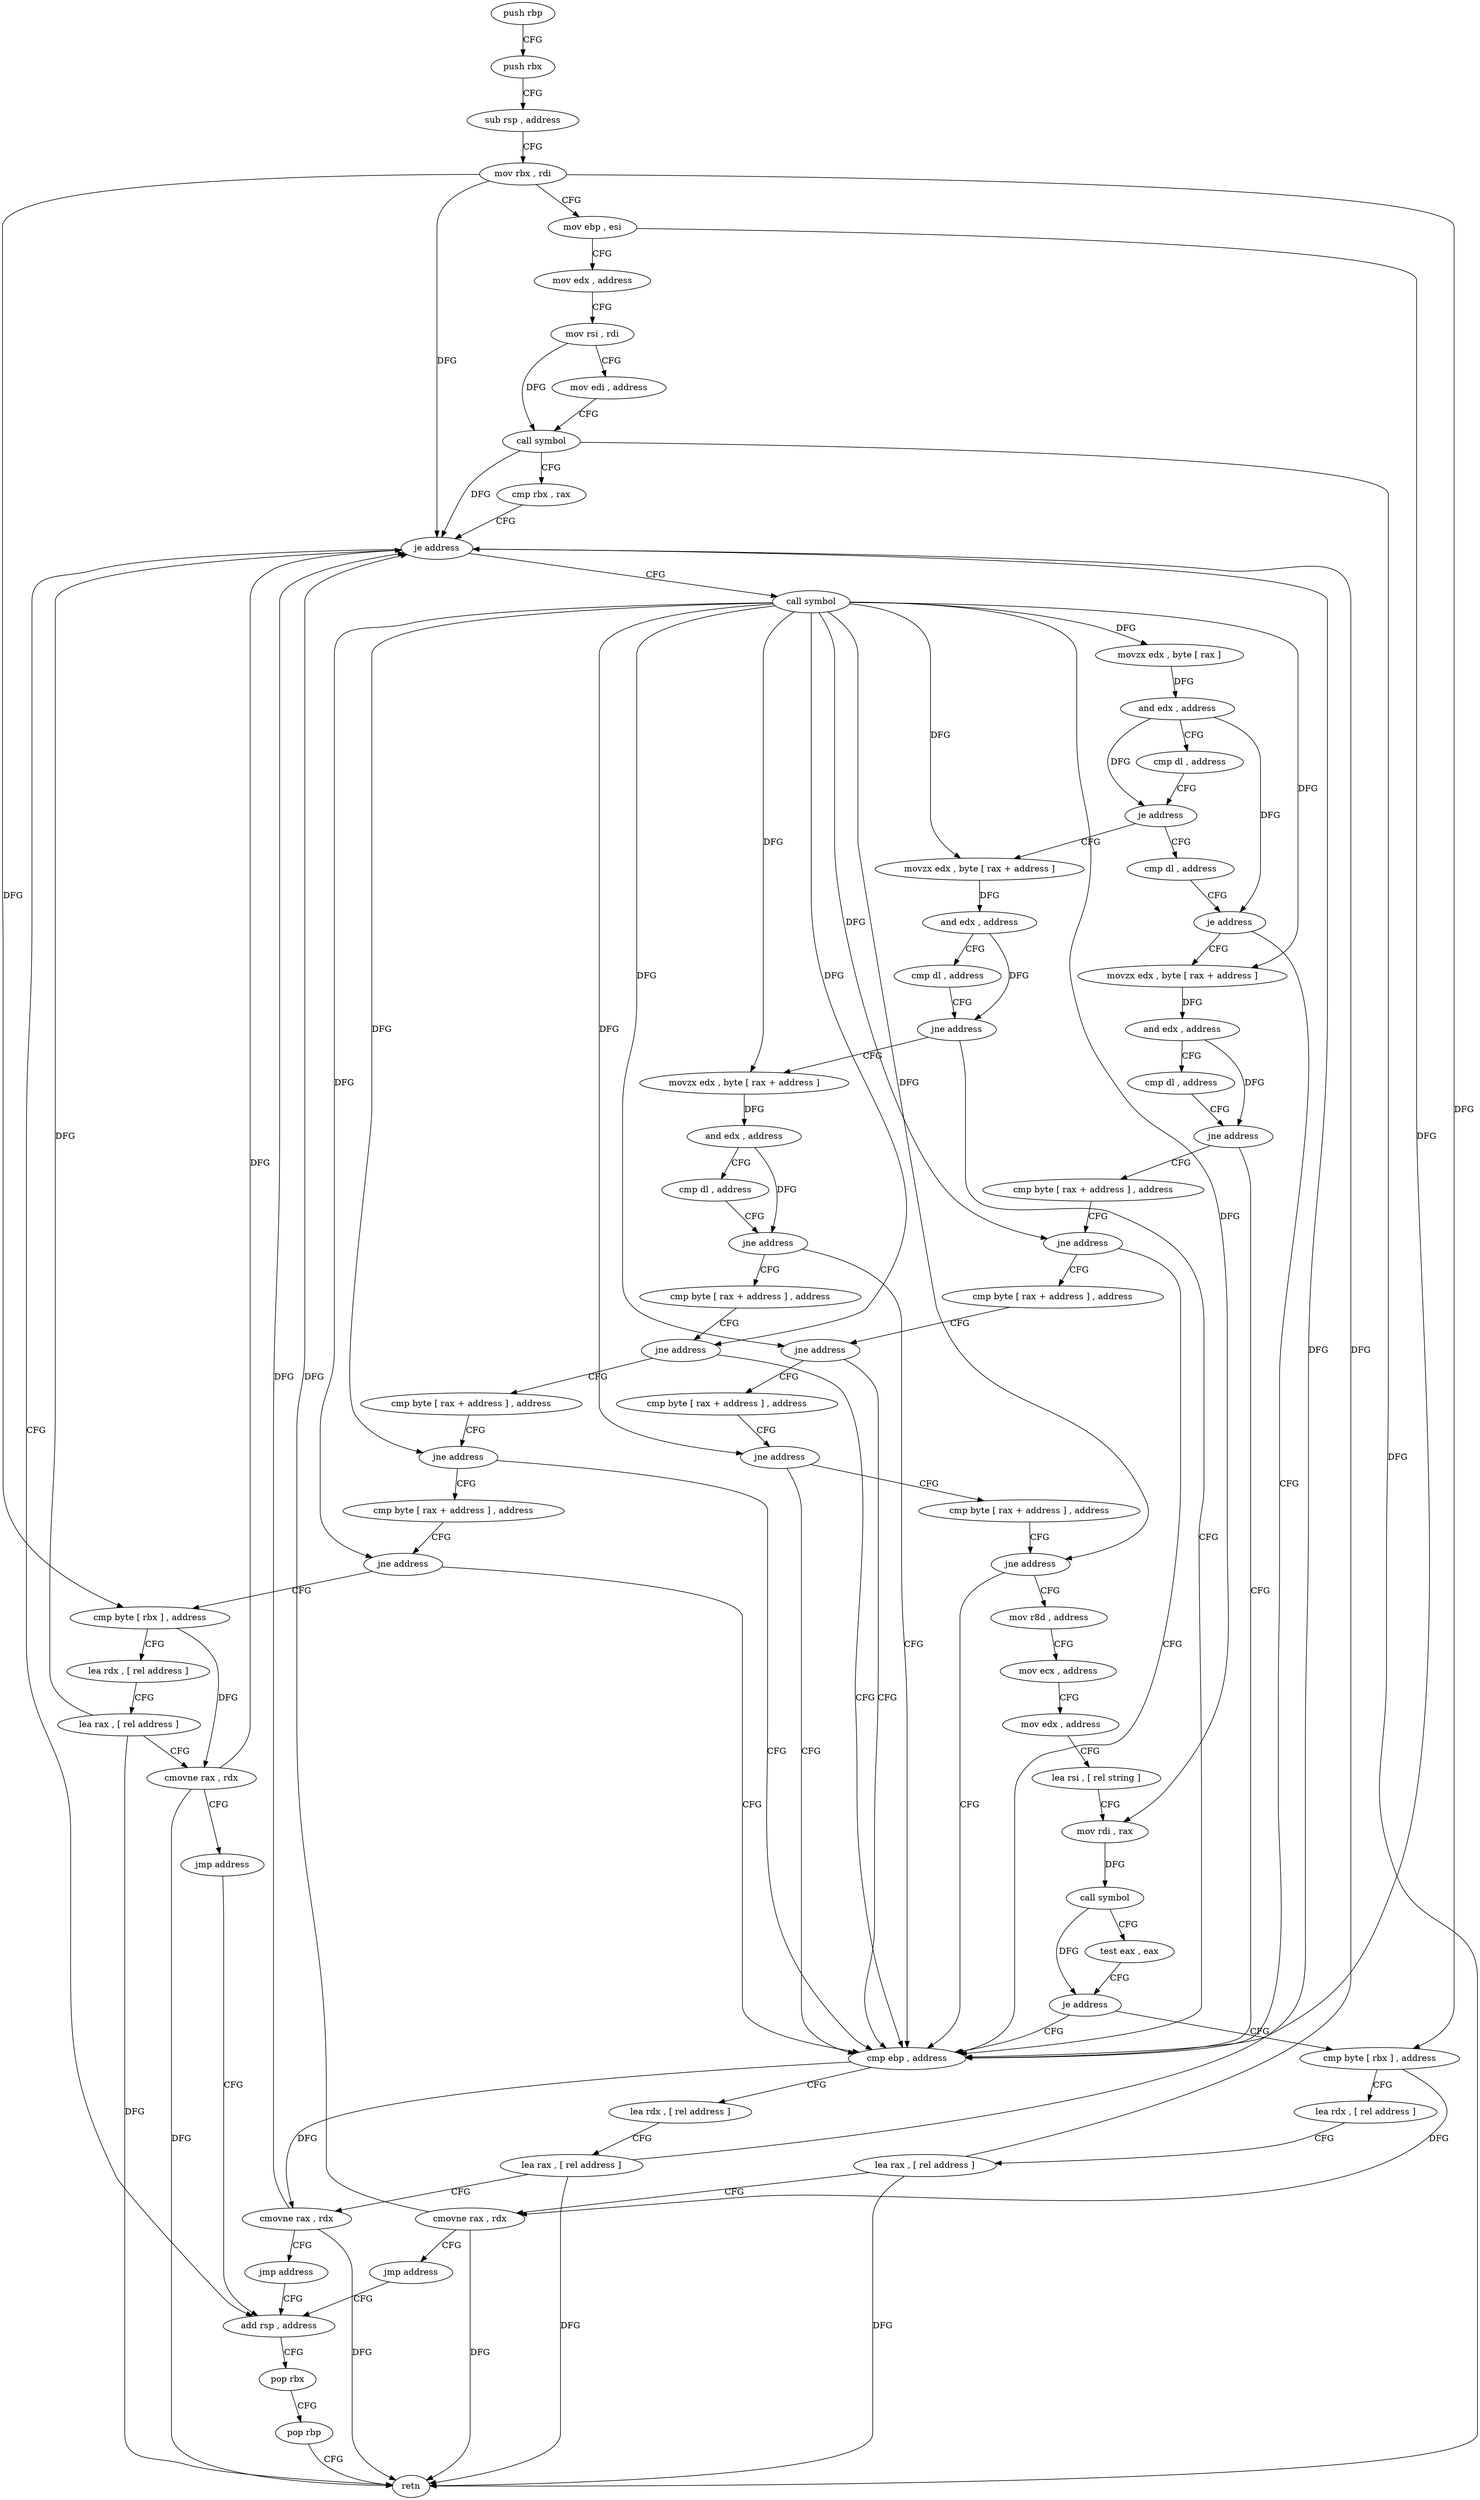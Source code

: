 digraph "func" {
"4223008" [label = "push rbp" ]
"4223009" [label = "push rbx" ]
"4223010" [label = "sub rsp , address" ]
"4223014" [label = "mov rbx , rdi" ]
"4223017" [label = "mov ebp , esi" ]
"4223019" [label = "mov edx , address" ]
"4223024" [label = "mov rsi , rdi" ]
"4223027" [label = "mov edi , address" ]
"4223032" [label = "call symbol" ]
"4223037" [label = "cmp rbx , rax" ]
"4223040" [label = "je address" ]
"4223049" [label = "call symbol" ]
"4223042" [label = "add rsp , address" ]
"4223054" [label = "movzx edx , byte [ rax ]" ]
"4223057" [label = "and edx , address" ]
"4223060" [label = "cmp dl , address" ]
"4223063" [label = "je address" ]
"4223093" [label = "movzx edx , byte [ rax + address ]" ]
"4223065" [label = "cmp dl , address" ]
"4223046" [label = "pop rbx" ]
"4223047" [label = "pop rbp" ]
"4223048" [label = "retn" ]
"4223097" [label = "and edx , address" ]
"4223100" [label = "cmp dl , address" ]
"4223103" [label = "jne address" ]
"4223070" [label = "cmp ebp , address" ]
"4223105" [label = "movzx edx , byte [ rax + address ]" ]
"4223068" [label = "je address" ]
"4223158" [label = "movzx edx , byte [ rax + address ]" ]
"4223073" [label = "lea rdx , [ rel address ]" ]
"4223080" [label = "lea rax , [ rel address ]" ]
"4223087" [label = "cmovne rax , rdx" ]
"4223091" [label = "jmp address" ]
"4223109" [label = "and edx , address" ]
"4223112" [label = "cmp dl , address" ]
"4223115" [label = "jne address" ]
"4223117" [label = "cmp byte [ rax + address ] , address" ]
"4223162" [label = "and edx , address" ]
"4223165" [label = "cmp dl , address" ]
"4223168" [label = "jne address" ]
"4223170" [label = "cmp byte [ rax + address ] , address" ]
"4223121" [label = "jne address" ]
"4223123" [label = "cmp byte [ rax + address ] , address" ]
"4223174" [label = "jne address" ]
"4223176" [label = "cmp byte [ rax + address ] , address" ]
"4223127" [label = "jne address" ]
"4223129" [label = "cmp byte [ rax + address ] , address" ]
"4223180" [label = "jne address" ]
"4223182" [label = "cmp byte [ rax + address ] , address" ]
"4223133" [label = "jne address" ]
"4223135" [label = "cmp byte [ rbx ] , address" ]
"4223186" [label = "jne address" ]
"4223188" [label = "cmp byte [ rax + address ] , address" ]
"4223138" [label = "lea rdx , [ rel address ]" ]
"4223145" [label = "lea rax , [ rel address ]" ]
"4223152" [label = "cmovne rax , rdx" ]
"4223156" [label = "jmp address" ]
"4223192" [label = "jne address" ]
"4223194" [label = "mov r8d , address" ]
"4223200" [label = "mov ecx , address" ]
"4223205" [label = "mov edx , address" ]
"4223210" [label = "lea rsi , [ rel string ]" ]
"4223217" [label = "mov rdi , rax" ]
"4223220" [label = "call symbol" ]
"4223225" [label = "test eax , eax" ]
"4223227" [label = "je address" ]
"4223233" [label = "cmp byte [ rbx ] , address" ]
"4223236" [label = "lea rdx , [ rel address ]" ]
"4223243" [label = "lea rax , [ rel address ]" ]
"4223250" [label = "cmovne rax , rdx" ]
"4223254" [label = "jmp address" ]
"4223008" -> "4223009" [ label = "CFG" ]
"4223009" -> "4223010" [ label = "CFG" ]
"4223010" -> "4223014" [ label = "CFG" ]
"4223014" -> "4223017" [ label = "CFG" ]
"4223014" -> "4223040" [ label = "DFG" ]
"4223014" -> "4223135" [ label = "DFG" ]
"4223014" -> "4223233" [ label = "DFG" ]
"4223017" -> "4223019" [ label = "CFG" ]
"4223017" -> "4223070" [ label = "DFG" ]
"4223019" -> "4223024" [ label = "CFG" ]
"4223024" -> "4223027" [ label = "CFG" ]
"4223024" -> "4223032" [ label = "DFG" ]
"4223027" -> "4223032" [ label = "CFG" ]
"4223032" -> "4223037" [ label = "CFG" ]
"4223032" -> "4223040" [ label = "DFG" ]
"4223032" -> "4223048" [ label = "DFG" ]
"4223037" -> "4223040" [ label = "CFG" ]
"4223040" -> "4223049" [ label = "CFG" ]
"4223040" -> "4223042" [ label = "CFG" ]
"4223049" -> "4223054" [ label = "DFG" ]
"4223049" -> "4223093" [ label = "DFG" ]
"4223049" -> "4223105" [ label = "DFG" ]
"4223049" -> "4223158" [ label = "DFG" ]
"4223049" -> "4223121" [ label = "DFG" ]
"4223049" -> "4223174" [ label = "DFG" ]
"4223049" -> "4223127" [ label = "DFG" ]
"4223049" -> "4223180" [ label = "DFG" ]
"4223049" -> "4223133" [ label = "DFG" ]
"4223049" -> "4223186" [ label = "DFG" ]
"4223049" -> "4223192" [ label = "DFG" ]
"4223049" -> "4223217" [ label = "DFG" ]
"4223042" -> "4223046" [ label = "CFG" ]
"4223054" -> "4223057" [ label = "DFG" ]
"4223057" -> "4223060" [ label = "CFG" ]
"4223057" -> "4223063" [ label = "DFG" ]
"4223057" -> "4223068" [ label = "DFG" ]
"4223060" -> "4223063" [ label = "CFG" ]
"4223063" -> "4223093" [ label = "CFG" ]
"4223063" -> "4223065" [ label = "CFG" ]
"4223093" -> "4223097" [ label = "DFG" ]
"4223065" -> "4223068" [ label = "CFG" ]
"4223046" -> "4223047" [ label = "CFG" ]
"4223047" -> "4223048" [ label = "CFG" ]
"4223097" -> "4223100" [ label = "CFG" ]
"4223097" -> "4223103" [ label = "DFG" ]
"4223100" -> "4223103" [ label = "CFG" ]
"4223103" -> "4223070" [ label = "CFG" ]
"4223103" -> "4223105" [ label = "CFG" ]
"4223070" -> "4223073" [ label = "CFG" ]
"4223070" -> "4223087" [ label = "DFG" ]
"4223105" -> "4223109" [ label = "DFG" ]
"4223068" -> "4223158" [ label = "CFG" ]
"4223068" -> "4223070" [ label = "CFG" ]
"4223158" -> "4223162" [ label = "DFG" ]
"4223073" -> "4223080" [ label = "CFG" ]
"4223080" -> "4223087" [ label = "CFG" ]
"4223080" -> "4223040" [ label = "DFG" ]
"4223080" -> "4223048" [ label = "DFG" ]
"4223087" -> "4223091" [ label = "CFG" ]
"4223087" -> "4223040" [ label = "DFG" ]
"4223087" -> "4223048" [ label = "DFG" ]
"4223091" -> "4223042" [ label = "CFG" ]
"4223109" -> "4223112" [ label = "CFG" ]
"4223109" -> "4223115" [ label = "DFG" ]
"4223112" -> "4223115" [ label = "CFG" ]
"4223115" -> "4223070" [ label = "CFG" ]
"4223115" -> "4223117" [ label = "CFG" ]
"4223117" -> "4223121" [ label = "CFG" ]
"4223162" -> "4223165" [ label = "CFG" ]
"4223162" -> "4223168" [ label = "DFG" ]
"4223165" -> "4223168" [ label = "CFG" ]
"4223168" -> "4223070" [ label = "CFG" ]
"4223168" -> "4223170" [ label = "CFG" ]
"4223170" -> "4223174" [ label = "CFG" ]
"4223121" -> "4223070" [ label = "CFG" ]
"4223121" -> "4223123" [ label = "CFG" ]
"4223123" -> "4223127" [ label = "CFG" ]
"4223174" -> "4223070" [ label = "CFG" ]
"4223174" -> "4223176" [ label = "CFG" ]
"4223176" -> "4223180" [ label = "CFG" ]
"4223127" -> "4223070" [ label = "CFG" ]
"4223127" -> "4223129" [ label = "CFG" ]
"4223129" -> "4223133" [ label = "CFG" ]
"4223180" -> "4223070" [ label = "CFG" ]
"4223180" -> "4223182" [ label = "CFG" ]
"4223182" -> "4223186" [ label = "CFG" ]
"4223133" -> "4223070" [ label = "CFG" ]
"4223133" -> "4223135" [ label = "CFG" ]
"4223135" -> "4223138" [ label = "CFG" ]
"4223135" -> "4223152" [ label = "DFG" ]
"4223186" -> "4223070" [ label = "CFG" ]
"4223186" -> "4223188" [ label = "CFG" ]
"4223188" -> "4223192" [ label = "CFG" ]
"4223138" -> "4223145" [ label = "CFG" ]
"4223145" -> "4223152" [ label = "CFG" ]
"4223145" -> "4223040" [ label = "DFG" ]
"4223145" -> "4223048" [ label = "DFG" ]
"4223152" -> "4223156" [ label = "CFG" ]
"4223152" -> "4223040" [ label = "DFG" ]
"4223152" -> "4223048" [ label = "DFG" ]
"4223156" -> "4223042" [ label = "CFG" ]
"4223192" -> "4223070" [ label = "CFG" ]
"4223192" -> "4223194" [ label = "CFG" ]
"4223194" -> "4223200" [ label = "CFG" ]
"4223200" -> "4223205" [ label = "CFG" ]
"4223205" -> "4223210" [ label = "CFG" ]
"4223210" -> "4223217" [ label = "CFG" ]
"4223217" -> "4223220" [ label = "DFG" ]
"4223220" -> "4223225" [ label = "CFG" ]
"4223220" -> "4223227" [ label = "DFG" ]
"4223225" -> "4223227" [ label = "CFG" ]
"4223227" -> "4223070" [ label = "CFG" ]
"4223227" -> "4223233" [ label = "CFG" ]
"4223233" -> "4223236" [ label = "CFG" ]
"4223233" -> "4223250" [ label = "DFG" ]
"4223236" -> "4223243" [ label = "CFG" ]
"4223243" -> "4223250" [ label = "CFG" ]
"4223243" -> "4223040" [ label = "DFG" ]
"4223243" -> "4223048" [ label = "DFG" ]
"4223250" -> "4223254" [ label = "CFG" ]
"4223250" -> "4223040" [ label = "DFG" ]
"4223250" -> "4223048" [ label = "DFG" ]
"4223254" -> "4223042" [ label = "CFG" ]
}
